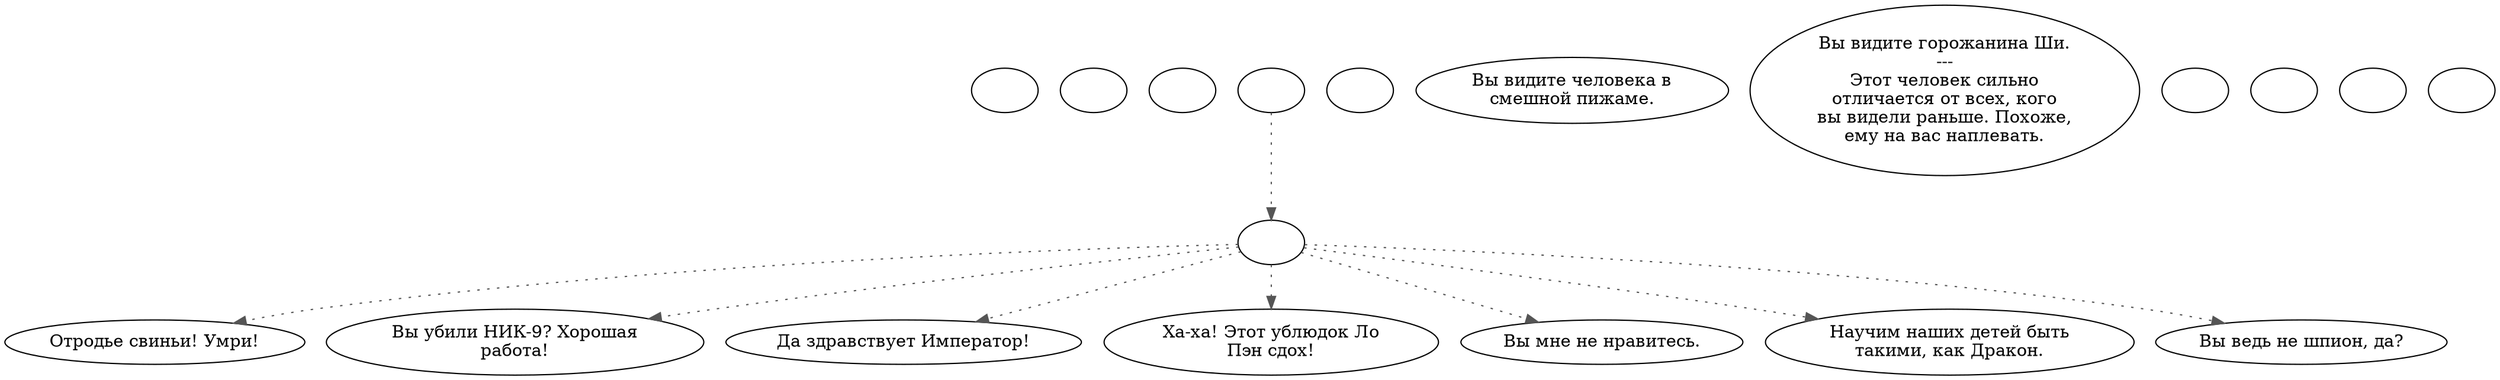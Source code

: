 digraph fcgudpea {
  "start" [style=filled       fillcolor="#FFFFFF"       color="#000000"]
  "start" [label=""]
  "critter_p_proc" [style=filled       fillcolor="#FFFFFF"       color="#000000"]
  "critter_p_proc" [label=""]
  "pickup_p_proc" [style=filled       fillcolor="#FFFFFF"       color="#000000"]
  "pickup_p_proc" [label=""]
  "talk_p_proc" [style=filled       fillcolor="#FFFFFF"       color="#000000"]
  "talk_p_proc" -> "Node008" [style=dotted color="#555555"]
  "talk_p_proc" -> "Node007" [style=dotted color="#555555"]
  "talk_p_proc" -> "Node004" [style=dotted color="#555555"]
  "talk_p_proc" -> "Node003" [style=dotted color="#555555"]
  "talk_p_proc" -> "Node002" [style=dotted color="#555555"]
  "talk_p_proc" -> "Node005" [style=dotted color="#555555"]
  "talk_p_proc" -> "Node001" [style=dotted color="#555555"]
  "talk_p_proc" [label=""]
  "destroy_p_proc" [style=filled       fillcolor="#FFFFFF"       color="#000000"]
  "destroy_p_proc" [label=""]
  "look_at_p_proc" [style=filled       fillcolor="#FFFFFF"       color="#000000"]
  "look_at_p_proc" [label="Вы видите человека в\nсмешной пижаме."]
  "description_p_proc" [style=filled       fillcolor="#FFFFFF"       color="#000000"]
  "description_p_proc" [label="Вы видите горожанина Ши.\n---\nЭтот человек сильно\nотличается от всех, кого\nвы видели раньше. Похоже,\nему на вас наплевать."]
  "use_skill_on_p_proc" [style=filled       fillcolor="#FFFFFF"       color="#000000"]
  "use_skill_on_p_proc" [label=""]
  "damage_p_proc" [style=filled       fillcolor="#FFFFFF"       color="#000000"]
  "damage_p_proc" [label=""]
  "map_enter_p_proc" [style=filled       fillcolor="#FFFFFF"       color="#000000"]
  "map_enter_p_proc" [label=""]
  "timed_event_p_proc" [style=filled       fillcolor="#FFFFFF"       color="#000000"]
  "timed_event_p_proc" -> "talk_p_proc" [style=dotted color="#555555"]
  "timed_event_p_proc" [label=""]
  "push_p_proc" [style=filled       fillcolor="#FFFFFF"       color="#000000"]
  "push_p_proc" [label=""]
  "Node001" [style=filled       fillcolor="#FFFFFF"       color="#000000"]
  "Node001" [label="Вы ведь не шпион, да?"]
  "Node002" [style=filled       fillcolor="#FFFFFF"       color="#000000"]
  "Node002" [label="Вы мне не нравитесь."]
  "Node003" [style=filled       fillcolor="#FFFFFF"       color="#000000"]
  "Node003" [label="Ха-ха! Этот ублюдок Ло\nПэн сдох!"]
  "Node004" [style=filled       fillcolor="#FFFFFF"       color="#000000"]
  "Node004" [label="Да здравствует Император!"]
  "Node005" [style=filled       fillcolor="#FFFFFF"       color="#000000"]
  "Node005" [label="Научим наших детей быть\nтакими, как Дракон."]
  "Node007" [style=filled       fillcolor="#FFFFFF"       color="#000000"]
  "Node007" [label="Вы убили НИК-9? Хорошая\nработа!"]
  "Node008" [style=filled       fillcolor="#FFFFFF"       color="#000000"]
  "Node008" [label="Отродье свиньи! Умри!"]
}